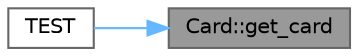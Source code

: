 digraph "Card::get_card"
{
 // INTERACTIVE_SVG=YES
 // LATEX_PDF_SIZE
  bgcolor="transparent";
  edge [fontname=Helvetica,fontsize=10,labelfontname=Helvetica,labelfontsize=10];
  node [fontname=Helvetica,fontsize=10,shape=box,height=0.2,width=0.4];
  rankdir="RL";
  Node1 [id="Node000001",label="Card::get_card",height=0.2,width=0.4,color="gray40", fillcolor="grey60", style="filled", fontcolor="black",tooltip="Gets the card's representation as a string."];
  Node1 -> Node2 [id="edge1_Node000001_Node000002",dir="back",color="steelblue1",style="solid",tooltip=" "];
  Node2 [id="Node000002",label="TEST",height=0.2,width=0.4,color="grey40", fillcolor="white", style="filled",URL="$test___card_8cc.html#a8ddacf150eb9f2acdfce0156191b5d41",tooltip=" "];
}
